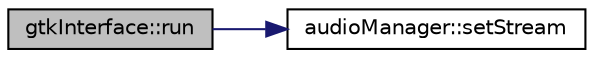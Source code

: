 digraph "gtkInterface::run"
{
  edge [fontname="Helvetica",fontsize="10",labelfontname="Helvetica",labelfontsize="10"];
  node [fontname="Helvetica",fontsize="10",shape=record];
  rankdir="LR";
  Node1 [label="gtkInterface::run",height=0.2,width=0.4,color="black", fillcolor="grey75", style="filled", fontcolor="black"];
  Node1 -> Node2 [color="midnightblue",fontsize="10",style="solid",fontname="Helvetica"];
  Node2 [label="audioManager::setStream",height=0.2,width=0.4,color="black", fillcolor="white", style="filled",URL="$classaudio_manager.html#ae8e0e3c82b018fda14157b1169bf76e3",tooltip="Sets the stream for the audio managerThis sets the audio stream/file to use for the audio player..."];
}
